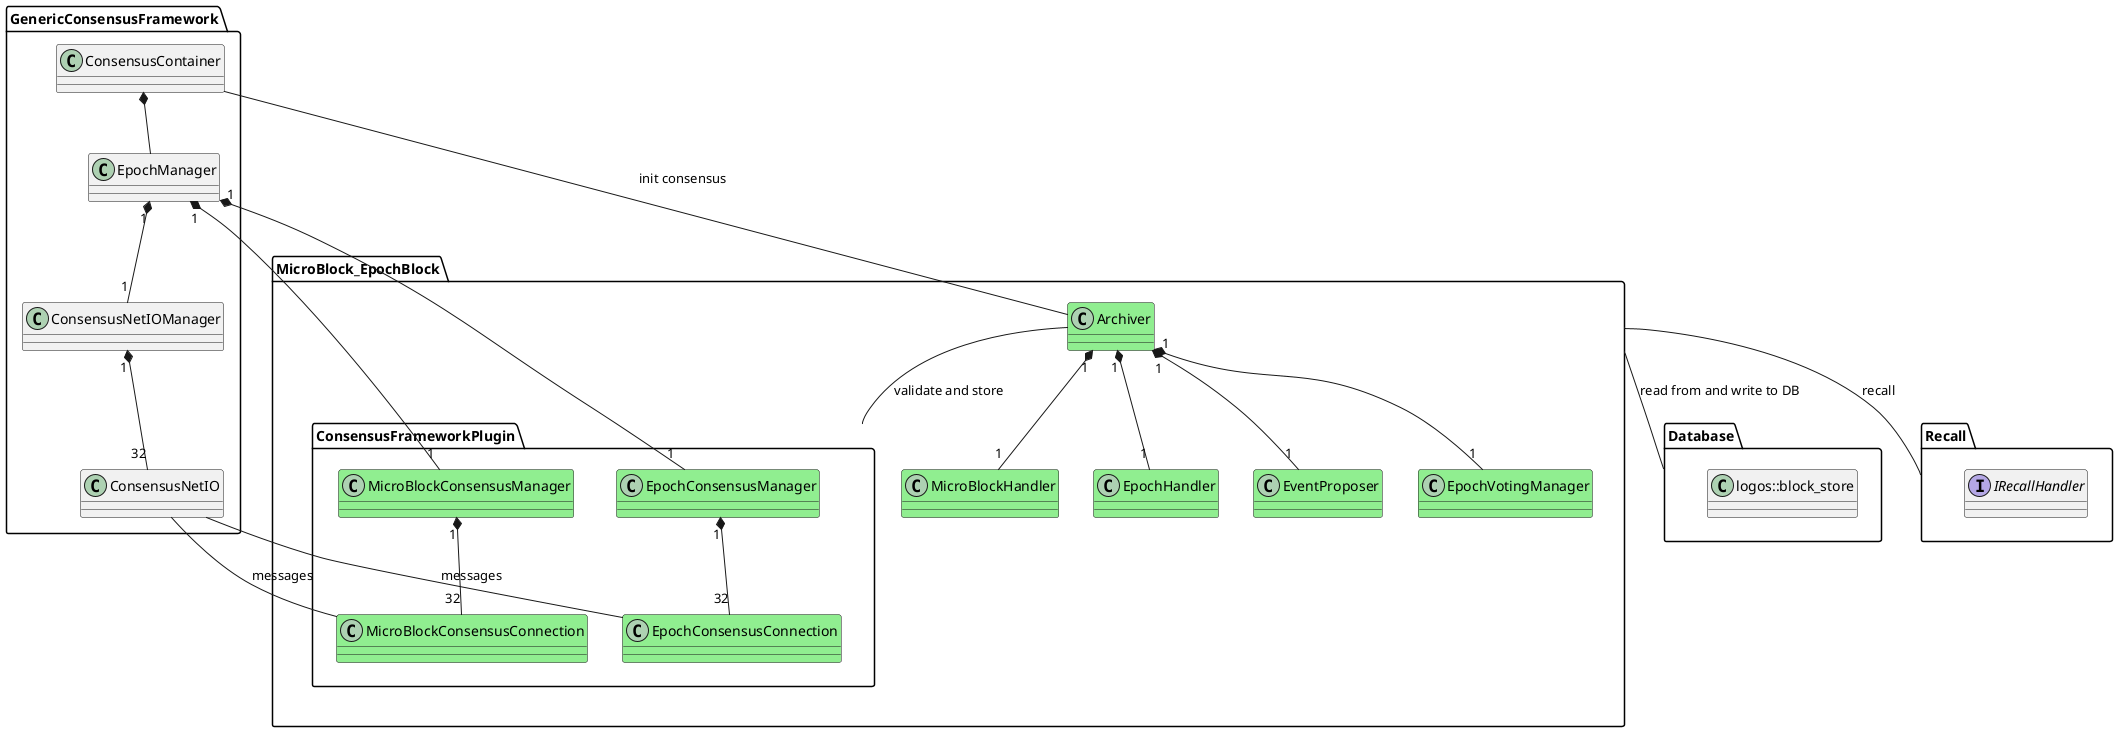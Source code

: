 @startuml

package MicroBlock_EpochBlock{
class Archiver #lightgreen

class MicroBlockHandler #lightgreen
class EpochHandler #lightgreen
class EventProposer #lightgreen
class EpochVotingManager #lightgreen

	package ConsensusFrameworkPlugin{
	class MicroBlockConsensusManager #lightgreen
	class EpochConsensusManager #lightgreen
	class MicroBlockConsensusConnection #lightgreen
	class EpochConsensusConnection #lightgreen
	}
}

package GenericConsensusFramework{
class ConsensusContainer
class ConsensusNetIO
class EpochManager
class ConsensusNetIOManager
}

package Database{
class logos::block_store
}

package Recall{
interface IRecallHandler
}

Archiver "1" *-- "1" MicroBlockHandler
Archiver "1" *-- "1" EpochHandler
Archiver "1" *-- "1" EventProposer
Archiver "1" *-- "1" EpochVotingManager

Archiver -- ConsensusFrameworkPlugin : validate and store

MicroBlockConsensusManager "1" *-- "32" MicroBlockConsensusConnection  
EpochConsensusManager "1" *-- "32" EpochConsensusConnection  

MicroBlock_EpochBlock -- Database : read from and write to DB
MicroBlock_EpochBlock -- Recall : recall
'MicroBlock_EpochBlock -- GenericConsensusFramework : send and receive consensus messages

Archiver -- ConsensusContainer : init consensus
ConsensusContainer *-- EpochManager
EpochManager "1" *--"1" MicroBlockConsensusManager
EpochManager "1" *--"1" EpochConsensusManager
EpochManager "1" *--"1" ConsensusNetIOManager

ConsensusNetIO -- MicroBlockConsensusConnection : messages
ConsensusNetIO -- EpochConsensusConnection : messages
ConsensusNetIOManager "1" *-- "32" ConsensusNetIO

@enduml


Archiver -- MicroBlockConsensusManager
Archiver -- MicroBlockConsensusConnection
Archiver -- EpochConsensusManager
Archiver -- EpochConsensusConnection
'ConsensusContainer "1" *-- "1-2" EpochManager

Archiver -- IRecallHandler : use IRecallHandler
Archiver -- logos::block_store : read and write to DB

class  #lightgreen
class  #lightgreen
class  #lightgreen

Archiver -- InternalConsensus
Interface InternalConsensus
InternalConsensus <|-- ConsensusContainer

class MicroBlockHandler #lightgreen
class EpochHandler #lightgreen
class EventProposer #lightgreen
class EpochVotingManager #lightgreen

MicroBlockConsensusManager "1" *-- "32" MicroBlockConsensusConnection
EpochConsensusManager "1" *-- "32" EpochConsensusConnection
ConsensusNetIO -- MicroBlockConsensusConnection
ConsensusNetIO -- EpochConsensusConnection
ConsensusNetIOManager "1" *-- "32" ConsensusNetIO
EpochManager "1" *--"1" ConsensusNetIOManager
EpochManager "1" *--"1" MicroBlockConsensusManager
EpochManager "1" *--"1" EpochConsensusManager

ConsensusContainer "1" *-- "1-2" EpochManager

ConsensusContainer *.. MicroBlockConsensusManager : indirectly contain (as plugin)
ConsensusContainer *.. EpochConsensusManager :  indirectly contain (as plugin)

